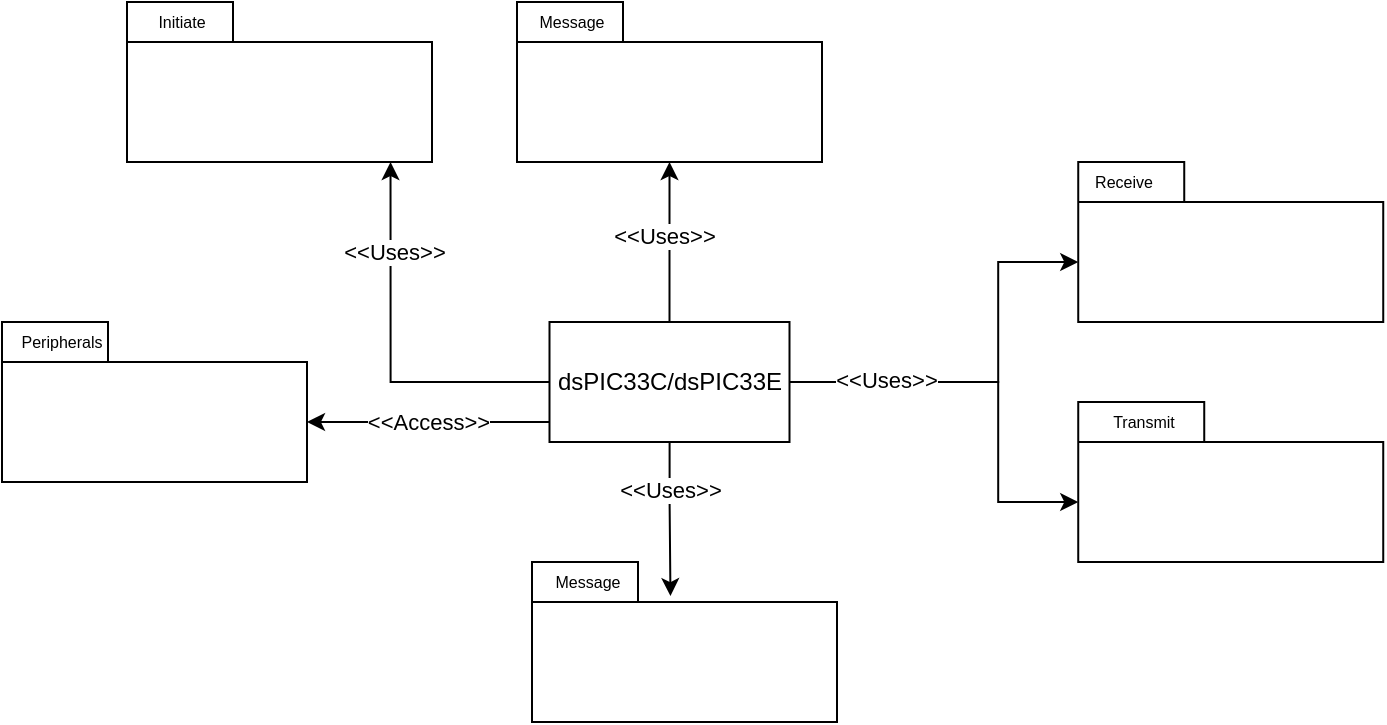 <mxfile version="22.0.8" type="device">
  <diagram name="Page-1" id="NNruJxZJU7-yfTXZML_w">
    <mxGraphModel dx="2284" dy="782" grid="1" gridSize="10" guides="1" tooltips="1" connect="1" arrows="1" fold="1" page="1" pageScale="1" pageWidth="850" pageHeight="1100" math="0" shadow="0">
      <root>
        <mxCell id="0" />
        <mxCell id="1" parent="0" />
        <mxCell id="BWqtkaUBfQQa9QtKWZsz-29" value="" style="shape=folder;fontStyle=1;spacingTop=10;tabWidth=53;tabHeight=20;tabPosition=left;html=1;whiteSpace=wrap;" vertex="1" parent="1">
          <mxGeometry x="-290" y="540" width="152.5" height="80" as="geometry" />
        </mxCell>
        <mxCell id="BWqtkaUBfQQa9QtKWZsz-30" value="Peripherals" style="text;html=1;strokeColor=none;fillColor=none;align=center;verticalAlign=middle;whiteSpace=wrap;rounded=0;fontSize=8;" vertex="1" parent="1">
          <mxGeometry x="-280" y="540" width="40" height="20" as="geometry" />
        </mxCell>
        <mxCell id="BWqtkaUBfQQa9QtKWZsz-31" value="dsPIC33C/dsPIC33E" style="rounded=0;whiteSpace=wrap;html=1;" vertex="1" parent="1">
          <mxGeometry x="-16.25" y="540" width="120" height="60" as="geometry" />
        </mxCell>
        <mxCell id="BWqtkaUBfQQa9QtKWZsz-32" style="edgeStyle=orthogonalEdgeStyle;rounded=0;orthogonalLoop=1;jettySize=auto;html=1;entryX=0;entryY=0;entryDx=152.5;entryDy=50;entryPerimeter=0;" edge="1" parent="1" source="BWqtkaUBfQQa9QtKWZsz-31" target="BWqtkaUBfQQa9QtKWZsz-29">
          <mxGeometry relative="1" as="geometry">
            <Array as="points">
              <mxPoint x="-43.75" y="590" />
              <mxPoint x="-43.75" y="590" />
            </Array>
          </mxGeometry>
        </mxCell>
        <mxCell id="BWqtkaUBfQQa9QtKWZsz-33" value="&amp;lt;&amp;lt;Access&amp;gt;&amp;gt;" style="edgeLabel;html=1;align=center;verticalAlign=middle;resizable=0;points=[];" vertex="1" connectable="0" parent="BWqtkaUBfQQa9QtKWZsz-32">
          <mxGeometry x="-0.06" y="-2" relative="1" as="geometry">
            <mxPoint x="-4" y="2" as="offset" />
          </mxGeometry>
        </mxCell>
        <mxCell id="BWqtkaUBfQQa9QtKWZsz-34" value="" style="shape=folder;fontStyle=1;spacingTop=10;tabWidth=63;tabHeight=20;tabPosition=left;html=1;whiteSpace=wrap;" vertex="1" parent="1">
          <mxGeometry x="248.12" y="580" width="152.5" height="80" as="geometry" />
        </mxCell>
        <mxCell id="BWqtkaUBfQQa9QtKWZsz-35" value="Transmit" style="text;html=1;strokeColor=none;fillColor=none;align=center;verticalAlign=middle;whiteSpace=wrap;rounded=0;fontSize=8;" vertex="1" parent="1">
          <mxGeometry x="260.62" y="580" width="40" height="20" as="geometry" />
        </mxCell>
        <mxCell id="BWqtkaUBfQQa9QtKWZsz-36" value="" style="shape=folder;fontStyle=1;spacingTop=10;tabWidth=53;tabHeight=20;tabPosition=left;html=1;whiteSpace=wrap;" vertex="1" parent="1">
          <mxGeometry x="248.12" y="460" width="152.5" height="80" as="geometry" />
        </mxCell>
        <mxCell id="BWqtkaUBfQQa9QtKWZsz-37" value="Receive" style="text;html=1;strokeColor=none;fillColor=none;align=center;verticalAlign=middle;whiteSpace=wrap;rounded=0;fontSize=8;" vertex="1" parent="1">
          <mxGeometry x="250.62" y="460" width="40" height="20" as="geometry" />
        </mxCell>
        <mxCell id="BWqtkaUBfQQa9QtKWZsz-38" style="edgeStyle=orthogonalEdgeStyle;rounded=0;orthogonalLoop=1;jettySize=auto;html=1;entryX=0;entryY=0;entryDx=0;entryDy=50;entryPerimeter=0;" edge="1" parent="1" source="BWqtkaUBfQQa9QtKWZsz-31" target="BWqtkaUBfQQa9QtKWZsz-36">
          <mxGeometry relative="1" as="geometry">
            <Array as="points">
              <mxPoint x="208.12" y="570" />
              <mxPoint x="208.12" y="510" />
            </Array>
          </mxGeometry>
        </mxCell>
        <mxCell id="BWqtkaUBfQQa9QtKWZsz-39" style="edgeStyle=orthogonalEdgeStyle;rounded=0;orthogonalLoop=1;jettySize=auto;html=1;entryX=0;entryY=0;entryDx=0;entryDy=50;entryPerimeter=0;" edge="1" parent="1" source="BWqtkaUBfQQa9QtKWZsz-31" target="BWqtkaUBfQQa9QtKWZsz-34">
          <mxGeometry relative="1" as="geometry">
            <Array as="points">
              <mxPoint x="208.12" y="570" />
              <mxPoint x="208.12" y="630" />
            </Array>
          </mxGeometry>
        </mxCell>
        <mxCell id="BWqtkaUBfQQa9QtKWZsz-40" value="&amp;lt;&amp;lt;Uses&amp;gt;&amp;gt;" style="edgeLabel;html=1;align=center;verticalAlign=middle;resizable=0;points=[];" vertex="1" connectable="0" parent="BWqtkaUBfQQa9QtKWZsz-39">
          <mxGeometry x="-0.536" y="1" relative="1" as="geometry">
            <mxPoint as="offset" />
          </mxGeometry>
        </mxCell>
        <mxCell id="BWqtkaUBfQQa9QtKWZsz-41" value="" style="shape=folder;fontStyle=1;spacingTop=10;tabWidth=53;tabHeight=20;tabPosition=left;html=1;whiteSpace=wrap;" vertex="1" parent="1">
          <mxGeometry x="-32.5" y="380" width="152.5" height="80" as="geometry" />
        </mxCell>
        <mxCell id="BWqtkaUBfQQa9QtKWZsz-42" value="Message" style="text;html=1;strokeColor=none;fillColor=none;align=center;verticalAlign=middle;whiteSpace=wrap;rounded=0;fontSize=8;" vertex="1" parent="1">
          <mxGeometry x="-25" y="380" width="40" height="20" as="geometry" />
        </mxCell>
        <mxCell id="BWqtkaUBfQQa9QtKWZsz-43" style="edgeStyle=orthogonalEdgeStyle;rounded=0;orthogonalLoop=1;jettySize=auto;html=1;entryX=0.5;entryY=1;entryDx=0;entryDy=0;entryPerimeter=0;" edge="1" parent="1" source="BWqtkaUBfQQa9QtKWZsz-31" target="BWqtkaUBfQQa9QtKWZsz-41">
          <mxGeometry relative="1" as="geometry" />
        </mxCell>
        <mxCell id="BWqtkaUBfQQa9QtKWZsz-46" value="&amp;lt;&amp;lt;Uses&amp;gt;&amp;gt;" style="edgeLabel;html=1;align=center;verticalAlign=middle;resizable=0;points=[];" vertex="1" connectable="0" parent="BWqtkaUBfQQa9QtKWZsz-43">
          <mxGeometry x="0.075" y="4" relative="1" as="geometry">
            <mxPoint x="1" as="offset" />
          </mxGeometry>
        </mxCell>
        <mxCell id="BWqtkaUBfQQa9QtKWZsz-47" value="" style="shape=folder;fontStyle=1;spacingTop=10;tabWidth=53;tabHeight=20;tabPosition=left;html=1;whiteSpace=wrap;" vertex="1" parent="1">
          <mxGeometry x="-25" y="660" width="152.5" height="80" as="geometry" />
        </mxCell>
        <mxCell id="BWqtkaUBfQQa9QtKWZsz-48" value="Message" style="text;html=1;strokeColor=none;fillColor=none;align=center;verticalAlign=middle;whiteSpace=wrap;rounded=0;fontSize=8;" vertex="1" parent="1">
          <mxGeometry x="-17.5" y="660" width="40" height="20" as="geometry" />
        </mxCell>
        <mxCell id="BWqtkaUBfQQa9QtKWZsz-49" style="edgeStyle=orthogonalEdgeStyle;rounded=0;orthogonalLoop=1;jettySize=auto;html=1;entryX=0.454;entryY=0.213;entryDx=0;entryDy=0;entryPerimeter=0;" edge="1" parent="1" source="BWqtkaUBfQQa9QtKWZsz-31" target="BWqtkaUBfQQa9QtKWZsz-47">
          <mxGeometry relative="1" as="geometry" />
        </mxCell>
        <mxCell id="BWqtkaUBfQQa9QtKWZsz-50" value="&amp;lt;&amp;lt;Uses&amp;gt;&amp;gt;" style="edgeLabel;html=1;align=center;verticalAlign=middle;resizable=0;points=[];" vertex="1" connectable="0" parent="BWqtkaUBfQQa9QtKWZsz-49">
          <mxGeometry x="-0.226" relative="1" as="geometry">
            <mxPoint y="-6" as="offset" />
          </mxGeometry>
        </mxCell>
        <mxCell id="BWqtkaUBfQQa9QtKWZsz-51" value="" style="shape=folder;fontStyle=1;spacingTop=10;tabWidth=53;tabHeight=20;tabPosition=left;html=1;whiteSpace=wrap;" vertex="1" parent="1">
          <mxGeometry x="-227.5" y="380" width="152.5" height="80" as="geometry" />
        </mxCell>
        <mxCell id="BWqtkaUBfQQa9QtKWZsz-52" value="Initiate" style="text;html=1;strokeColor=none;fillColor=none;align=center;verticalAlign=middle;whiteSpace=wrap;rounded=0;fontSize=8;" vertex="1" parent="1">
          <mxGeometry x="-220" y="380" width="40" height="20" as="geometry" />
        </mxCell>
        <mxCell id="BWqtkaUBfQQa9QtKWZsz-53" style="edgeStyle=orthogonalEdgeStyle;rounded=0;orthogonalLoop=1;jettySize=auto;html=1;entryX=0.864;entryY=1;entryDx=0;entryDy=0;entryPerimeter=0;" edge="1" parent="1" source="BWqtkaUBfQQa9QtKWZsz-31" target="BWqtkaUBfQQa9QtKWZsz-51">
          <mxGeometry relative="1" as="geometry" />
        </mxCell>
        <mxCell id="BWqtkaUBfQQa9QtKWZsz-54" value="&amp;lt;&amp;lt;Uses&amp;gt;&amp;gt;" style="edgeLabel;html=1;align=center;verticalAlign=middle;resizable=0;points=[];" vertex="1" connectable="0" parent="BWqtkaUBfQQa9QtKWZsz-53">
          <mxGeometry x="0.514" y="-1" relative="1" as="geometry">
            <mxPoint y="-1" as="offset" />
          </mxGeometry>
        </mxCell>
      </root>
    </mxGraphModel>
  </diagram>
</mxfile>
